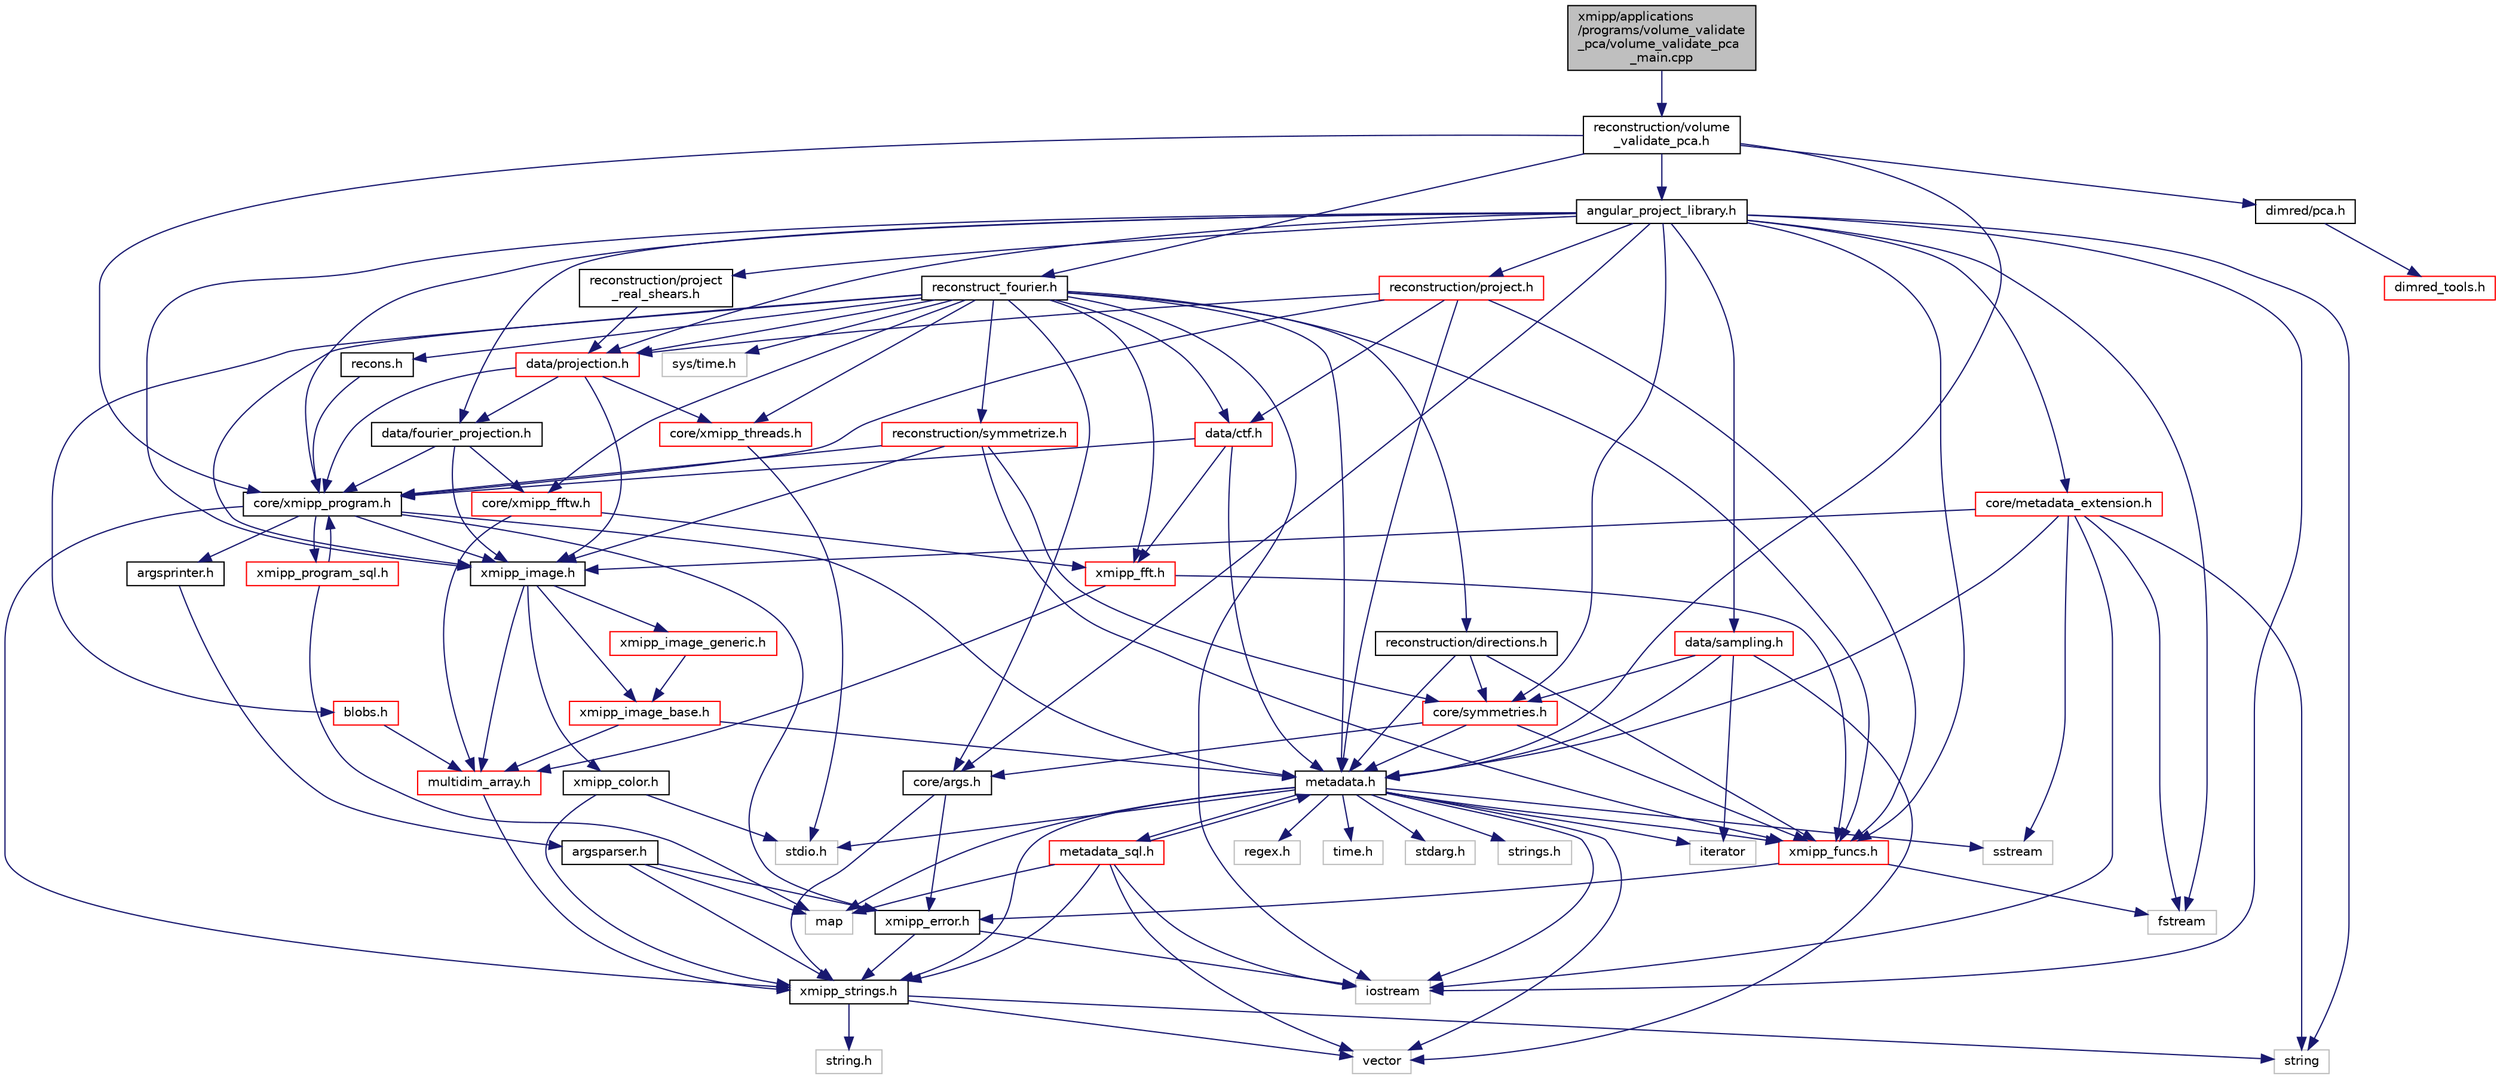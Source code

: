 digraph "xmipp/applications/programs/volume_validate_pca/volume_validate_pca_main.cpp"
{
  edge [fontname="Helvetica",fontsize="10",labelfontname="Helvetica",labelfontsize="10"];
  node [fontname="Helvetica",fontsize="10",shape=record];
  Node0 [label="xmipp/applications\l/programs/volume_validate\l_pca/volume_validate_pca\l_main.cpp",height=0.2,width=0.4,color="black", fillcolor="grey75", style="filled", fontcolor="black"];
  Node0 -> Node1 [color="midnightblue",fontsize="10",style="solid",fontname="Helvetica"];
  Node1 [label="reconstruction/volume\l_validate_pca.h",height=0.2,width=0.4,color="black", fillcolor="white", style="filled",URL="$volume__validate__pca_8h.html"];
  Node1 -> Node2 [color="midnightblue",fontsize="10",style="solid",fontname="Helvetica"];
  Node2 [label="core/xmipp_program.h",height=0.2,width=0.4,color="black", fillcolor="white", style="filled",URL="$xmipp__program_8h.html"];
  Node2 -> Node3 [color="midnightblue",fontsize="10",style="solid",fontname="Helvetica"];
  Node3 [label="argsprinter.h",height=0.2,width=0.4,color="black", fillcolor="white", style="filled",URL="$argsprinter_8h.html"];
  Node3 -> Node4 [color="midnightblue",fontsize="10",style="solid",fontname="Helvetica"];
  Node4 [label="argsparser.h",height=0.2,width=0.4,color="black", fillcolor="white", style="filled",URL="$argsparser_8h.html"];
  Node4 -> Node5 [color="midnightblue",fontsize="10",style="solid",fontname="Helvetica"];
  Node5 [label="map",height=0.2,width=0.4,color="grey75", fillcolor="white", style="filled"];
  Node4 -> Node6 [color="midnightblue",fontsize="10",style="solid",fontname="Helvetica"];
  Node6 [label="xmipp_error.h",height=0.2,width=0.4,color="black", fillcolor="white", style="filled",URL="$xmipp__error_8h.html"];
  Node6 -> Node7 [color="midnightblue",fontsize="10",style="solid",fontname="Helvetica"];
  Node7 [label="iostream",height=0.2,width=0.4,color="grey75", fillcolor="white", style="filled"];
  Node6 -> Node8 [color="midnightblue",fontsize="10",style="solid",fontname="Helvetica"];
  Node8 [label="xmipp_strings.h",height=0.2,width=0.4,color="black", fillcolor="white", style="filled",URL="$xmipp__strings_8h.html"];
  Node8 -> Node9 [color="midnightblue",fontsize="10",style="solid",fontname="Helvetica"];
  Node9 [label="vector",height=0.2,width=0.4,color="grey75", fillcolor="white", style="filled"];
  Node8 -> Node10 [color="midnightblue",fontsize="10",style="solid",fontname="Helvetica"];
  Node10 [label="string",height=0.2,width=0.4,color="grey75", fillcolor="white", style="filled"];
  Node8 -> Node11 [color="midnightblue",fontsize="10",style="solid",fontname="Helvetica"];
  Node11 [label="string.h",height=0.2,width=0.4,color="grey75", fillcolor="white", style="filled"];
  Node4 -> Node8 [color="midnightblue",fontsize="10",style="solid",fontname="Helvetica"];
  Node2 -> Node6 [color="midnightblue",fontsize="10",style="solid",fontname="Helvetica"];
  Node2 -> Node8 [color="midnightblue",fontsize="10",style="solid",fontname="Helvetica"];
  Node2 -> Node12 [color="midnightblue",fontsize="10",style="solid",fontname="Helvetica"];
  Node12 [label="metadata.h",height=0.2,width=0.4,color="black", fillcolor="white", style="filled",URL="$metadata_8h.html"];
  Node12 -> Node5 [color="midnightblue",fontsize="10",style="solid",fontname="Helvetica"];
  Node12 -> Node9 [color="midnightblue",fontsize="10",style="solid",fontname="Helvetica"];
  Node12 -> Node7 [color="midnightblue",fontsize="10",style="solid",fontname="Helvetica"];
  Node12 -> Node13 [color="midnightblue",fontsize="10",style="solid",fontname="Helvetica"];
  Node13 [label="iterator",height=0.2,width=0.4,color="grey75", fillcolor="white", style="filled"];
  Node12 -> Node14 [color="midnightblue",fontsize="10",style="solid",fontname="Helvetica"];
  Node14 [label="sstream",height=0.2,width=0.4,color="grey75", fillcolor="white", style="filled"];
  Node12 -> Node15 [color="midnightblue",fontsize="10",style="solid",fontname="Helvetica"];
  Node15 [label="time.h",height=0.2,width=0.4,color="grey75", fillcolor="white", style="filled"];
  Node12 -> Node16 [color="midnightblue",fontsize="10",style="solid",fontname="Helvetica"];
  Node16 [label="stdarg.h",height=0.2,width=0.4,color="grey75", fillcolor="white", style="filled"];
  Node12 -> Node17 [color="midnightblue",fontsize="10",style="solid",fontname="Helvetica"];
  Node17 [label="stdio.h",height=0.2,width=0.4,color="grey75", fillcolor="white", style="filled"];
  Node12 -> Node18 [color="midnightblue",fontsize="10",style="solid",fontname="Helvetica"];
  Node18 [label="strings.h",height=0.2,width=0.4,color="grey75", fillcolor="white", style="filled"];
  Node12 -> Node19 [color="midnightblue",fontsize="10",style="solid",fontname="Helvetica"];
  Node19 [label="regex.h",height=0.2,width=0.4,color="grey75", fillcolor="white", style="filled"];
  Node12 -> Node20 [color="midnightblue",fontsize="10",style="solid",fontname="Helvetica"];
  Node20 [label="xmipp_funcs.h",height=0.2,width=0.4,color="red", fillcolor="white", style="filled",URL="$xmipp__funcs_8h.html"];
  Node20 -> Node21 [color="midnightblue",fontsize="10",style="solid",fontname="Helvetica"];
  Node21 [label="fstream",height=0.2,width=0.4,color="grey75", fillcolor="white", style="filled"];
  Node20 -> Node6 [color="midnightblue",fontsize="10",style="solid",fontname="Helvetica"];
  Node12 -> Node8 [color="midnightblue",fontsize="10",style="solid",fontname="Helvetica"];
  Node12 -> Node33 [color="midnightblue",fontsize="10",style="solid",fontname="Helvetica"];
  Node33 [label="metadata_sql.h",height=0.2,width=0.4,color="red", fillcolor="white", style="filled",URL="$metadata__sql_8h.html"];
  Node33 -> Node7 [color="midnightblue",fontsize="10",style="solid",fontname="Helvetica"];
  Node33 -> Node5 [color="midnightblue",fontsize="10",style="solid",fontname="Helvetica"];
  Node33 -> Node8 [color="midnightblue",fontsize="10",style="solid",fontname="Helvetica"];
  Node33 -> Node9 [color="midnightblue",fontsize="10",style="solid",fontname="Helvetica"];
  Node33 -> Node12 [color="midnightblue",fontsize="10",style="solid",fontname="Helvetica"];
  Node2 -> Node37 [color="midnightblue",fontsize="10",style="solid",fontname="Helvetica"];
  Node37 [label="xmipp_image.h",height=0.2,width=0.4,color="black", fillcolor="white", style="filled",URL="$xmipp__image_8h.html"];
  Node37 -> Node38 [color="midnightblue",fontsize="10",style="solid",fontname="Helvetica"];
  Node38 [label="xmipp_image_base.h",height=0.2,width=0.4,color="red", fillcolor="white", style="filled",URL="$xmipp__image__base_8h.html"];
  Node38 -> Node40 [color="midnightblue",fontsize="10",style="solid",fontname="Helvetica"];
  Node40 [label="multidim_array.h",height=0.2,width=0.4,color="red", fillcolor="white", style="filled",URL="$multidim__array_8h.html"];
  Node40 -> Node8 [color="midnightblue",fontsize="10",style="solid",fontname="Helvetica"];
  Node38 -> Node12 [color="midnightblue",fontsize="10",style="solid",fontname="Helvetica"];
  Node37 -> Node77 [color="midnightblue",fontsize="10",style="solid",fontname="Helvetica"];
  Node77 [label="xmipp_image_generic.h",height=0.2,width=0.4,color="red", fillcolor="white", style="filled",URL="$xmipp__image__generic_8h.html"];
  Node77 -> Node38 [color="midnightblue",fontsize="10",style="solid",fontname="Helvetica"];
  Node37 -> Node78 [color="midnightblue",fontsize="10",style="solid",fontname="Helvetica"];
  Node78 [label="xmipp_color.h",height=0.2,width=0.4,color="black", fillcolor="white", style="filled",URL="$xmipp__color_8h.html"];
  Node78 -> Node17 [color="midnightblue",fontsize="10",style="solid",fontname="Helvetica"];
  Node78 -> Node8 [color="midnightblue",fontsize="10",style="solid",fontname="Helvetica"];
  Node37 -> Node40 [color="midnightblue",fontsize="10",style="solid",fontname="Helvetica"];
  Node2 -> Node79 [color="midnightblue",fontsize="10",style="solid",fontname="Helvetica"];
  Node79 [label="xmipp_program_sql.h",height=0.2,width=0.4,color="red", fillcolor="white", style="filled",URL="$xmipp__program__sql_8h.html"];
  Node79 -> Node5 [color="midnightblue",fontsize="10",style="solid",fontname="Helvetica"];
  Node79 -> Node2 [color="midnightblue",fontsize="10",style="solid",fontname="Helvetica"];
  Node1 -> Node12 [color="midnightblue",fontsize="10",style="solid",fontname="Helvetica"];
  Node1 -> Node80 [color="midnightblue",fontsize="10",style="solid",fontname="Helvetica"];
  Node80 [label="reconstruct_fourier.h",height=0.2,width=0.4,color="black", fillcolor="white", style="filled",URL="$reconstruct__fourier_8h.html"];
  Node80 -> Node7 [color="midnightblue",fontsize="10",style="solid",fontname="Helvetica"];
  Node80 -> Node81 [color="midnightblue",fontsize="10",style="solid",fontname="Helvetica"];
  Node81 [label="core/xmipp_fftw.h",height=0.2,width=0.4,color="red", fillcolor="white", style="filled",URL="$xmipp__fftw_8h.html"];
  Node81 -> Node40 [color="midnightblue",fontsize="10",style="solid",fontname="Helvetica"];
  Node81 -> Node83 [color="midnightblue",fontsize="10",style="solid",fontname="Helvetica"];
  Node83 [label="xmipp_fft.h",height=0.2,width=0.4,color="red", fillcolor="white", style="filled",URL="$xmipp__fft_8h.html"];
  Node83 -> Node40 [color="midnightblue",fontsize="10",style="solid",fontname="Helvetica"];
  Node83 -> Node20 [color="midnightblue",fontsize="10",style="solid",fontname="Helvetica"];
  Node80 -> Node20 [color="midnightblue",fontsize="10",style="solid",fontname="Helvetica"];
  Node80 -> Node37 [color="midnightblue",fontsize="10",style="solid",fontname="Helvetica"];
  Node80 -> Node84 [color="midnightblue",fontsize="10",style="solid",fontname="Helvetica"];
  Node84 [label="data/projection.h",height=0.2,width=0.4,color="red", fillcolor="white", style="filled",URL="$projection_8h.html"];
  Node84 -> Node37 [color="midnightblue",fontsize="10",style="solid",fontname="Helvetica"];
  Node84 -> Node85 [color="midnightblue",fontsize="10",style="solid",fontname="Helvetica"];
  Node85 [label="core/xmipp_threads.h",height=0.2,width=0.4,color="red", fillcolor="white", style="filled",URL="$xmipp__threads_8h.html"];
  Node85 -> Node17 [color="midnightblue",fontsize="10",style="solid",fontname="Helvetica"];
  Node84 -> Node2 [color="midnightblue",fontsize="10",style="solid",fontname="Helvetica"];
  Node84 -> Node93 [color="midnightblue",fontsize="10",style="solid",fontname="Helvetica"];
  Node93 [label="data/fourier_projection.h",height=0.2,width=0.4,color="black", fillcolor="white", style="filled",URL="$fourier__projection_8h.html"];
  Node93 -> Node37 [color="midnightblue",fontsize="10",style="solid",fontname="Helvetica"];
  Node93 -> Node2 [color="midnightblue",fontsize="10",style="solid",fontname="Helvetica"];
  Node93 -> Node81 [color="midnightblue",fontsize="10",style="solid",fontname="Helvetica"];
  Node80 -> Node85 [color="midnightblue",fontsize="10",style="solid",fontname="Helvetica"];
  Node80 -> Node90 [color="midnightblue",fontsize="10",style="solid",fontname="Helvetica"];
  Node90 [label="blobs.h",height=0.2,width=0.4,color="red", fillcolor="white", style="filled",URL="$blobs_8h.html"];
  Node90 -> Node40 [color="midnightblue",fontsize="10",style="solid",fontname="Helvetica"];
  Node80 -> Node12 [color="midnightblue",fontsize="10",style="solid",fontname="Helvetica"];
  Node80 -> Node94 [color="midnightblue",fontsize="10",style="solid",fontname="Helvetica"];
  Node94 [label="data/ctf.h",height=0.2,width=0.4,color="red", fillcolor="white", style="filled",URL="$ctf_8h.html"];
  Node94 -> Node2 [color="midnightblue",fontsize="10",style="solid",fontname="Helvetica"];
  Node94 -> Node12 [color="midnightblue",fontsize="10",style="solid",fontname="Helvetica"];
  Node94 -> Node83 [color="midnightblue",fontsize="10",style="solid",fontname="Helvetica"];
  Node80 -> Node88 [color="midnightblue",fontsize="10",style="solid",fontname="Helvetica"];
  Node88 [label="core/args.h",height=0.2,width=0.4,color="black", fillcolor="white", style="filled",URL="$args_8h.html"];
  Node88 -> Node8 [color="midnightblue",fontsize="10",style="solid",fontname="Helvetica"];
  Node88 -> Node6 [color="midnightblue",fontsize="10",style="solid",fontname="Helvetica"];
  Node80 -> Node83 [color="midnightblue",fontsize="10",style="solid",fontname="Helvetica"];
  Node80 -> Node95 [color="midnightblue",fontsize="10",style="solid",fontname="Helvetica"];
  Node95 [label="sys/time.h",height=0.2,width=0.4,color="grey75", fillcolor="white", style="filled"];
  Node80 -> Node96 [color="midnightblue",fontsize="10",style="solid",fontname="Helvetica"];
  Node96 [label="recons.h",height=0.2,width=0.4,color="black", fillcolor="white", style="filled",URL="$recons_8h.html"];
  Node96 -> Node2 [color="midnightblue",fontsize="10",style="solid",fontname="Helvetica"];
  Node80 -> Node97 [color="midnightblue",fontsize="10",style="solid",fontname="Helvetica"];
  Node97 [label="reconstruction/directions.h",height=0.2,width=0.4,color="black", fillcolor="white", style="filled",URL="$directions_8h.html"];
  Node97 -> Node20 [color="midnightblue",fontsize="10",style="solid",fontname="Helvetica"];
  Node97 -> Node12 [color="midnightblue",fontsize="10",style="solid",fontname="Helvetica"];
  Node97 -> Node98 [color="midnightblue",fontsize="10",style="solid",fontname="Helvetica"];
  Node98 [label="core/symmetries.h",height=0.2,width=0.4,color="red", fillcolor="white", style="filled",URL="$ore_2core_2symmetries_8h.html"];
  Node98 -> Node20 [color="midnightblue",fontsize="10",style="solid",fontname="Helvetica"];
  Node98 -> Node88 [color="midnightblue",fontsize="10",style="solid",fontname="Helvetica"];
  Node98 -> Node12 [color="midnightblue",fontsize="10",style="solid",fontname="Helvetica"];
  Node80 -> Node99 [color="midnightblue",fontsize="10",style="solid",fontname="Helvetica"];
  Node99 [label="reconstruction/symmetrize.h",height=0.2,width=0.4,color="red", fillcolor="white", style="filled",URL="$symmetrize_8h.html"];
  Node99 -> Node20 [color="midnightblue",fontsize="10",style="solid",fontname="Helvetica"];
  Node99 -> Node37 [color="midnightblue",fontsize="10",style="solid",fontname="Helvetica"];
  Node99 -> Node98 [color="midnightblue",fontsize="10",style="solid",fontname="Helvetica"];
  Node99 -> Node2 [color="midnightblue",fontsize="10",style="solid",fontname="Helvetica"];
  Node1 -> Node104 [color="midnightblue",fontsize="10",style="solid",fontname="Helvetica"];
  Node104 [label="angular_project_library.h",height=0.2,width=0.4,color="black", fillcolor="white", style="filled",URL="$angular__project__library_8h.html"];
  Node104 -> Node105 [color="midnightblue",fontsize="10",style="solid",fontname="Helvetica"];
  Node105 [label="data/sampling.h",height=0.2,width=0.4,color="red", fillcolor="white", style="filled",URL="$sampling_8h.html"];
  Node105 -> Node9 [color="midnightblue",fontsize="10",style="solid",fontname="Helvetica"];
  Node105 -> Node13 [color="midnightblue",fontsize="10",style="solid",fontname="Helvetica"];
  Node105 -> Node12 [color="midnightblue",fontsize="10",style="solid",fontname="Helvetica"];
  Node105 -> Node98 [color="midnightblue",fontsize="10",style="solid",fontname="Helvetica"];
  Node104 -> Node98 [color="midnightblue",fontsize="10",style="solid",fontname="Helvetica"];
  Node104 -> Node88 [color="midnightblue",fontsize="10",style="solid",fontname="Helvetica"];
  Node104 -> Node21 [color="midnightblue",fontsize="10",style="solid",fontname="Helvetica"];
  Node104 -> Node7 [color="midnightblue",fontsize="10",style="solid",fontname="Helvetica"];
  Node104 -> Node10 [color="midnightblue",fontsize="10",style="solid",fontname="Helvetica"];
  Node104 -> Node84 [color="midnightblue",fontsize="10",style="solid",fontname="Helvetica"];
  Node104 -> Node37 [color="midnightblue",fontsize="10",style="solid",fontname="Helvetica"];
  Node104 -> Node20 [color="midnightblue",fontsize="10",style="solid",fontname="Helvetica"];
  Node104 -> Node2 [color="midnightblue",fontsize="10",style="solid",fontname="Helvetica"];
  Node104 -> Node103 [color="midnightblue",fontsize="10",style="solid",fontname="Helvetica"];
  Node103 [label="core/metadata_extension.h",height=0.2,width=0.4,color="red", fillcolor="white", style="filled",URL="$metadata__extension_8h.html"];
  Node103 -> Node37 [color="midnightblue",fontsize="10",style="solid",fontname="Helvetica"];
  Node103 -> Node12 [color="midnightblue",fontsize="10",style="solid",fontname="Helvetica"];
  Node103 -> Node21 [color="midnightblue",fontsize="10",style="solid",fontname="Helvetica"];
  Node103 -> Node7 [color="midnightblue",fontsize="10",style="solid",fontname="Helvetica"];
  Node103 -> Node14 [color="midnightblue",fontsize="10",style="solid",fontname="Helvetica"];
  Node103 -> Node10 [color="midnightblue",fontsize="10",style="solid",fontname="Helvetica"];
  Node104 -> Node106 [color="midnightblue",fontsize="10",style="solid",fontname="Helvetica"];
  Node106 [label="reconstruction/project\l_real_shears.h",height=0.2,width=0.4,color="black", fillcolor="white", style="filled",URL="$project__real__shears_8h.html"];
  Node106 -> Node84 [color="midnightblue",fontsize="10",style="solid",fontname="Helvetica"];
  Node104 -> Node93 [color="midnightblue",fontsize="10",style="solid",fontname="Helvetica"];
  Node104 -> Node107 [color="midnightblue",fontsize="10",style="solid",fontname="Helvetica"];
  Node107 [label="reconstruction/project.h",height=0.2,width=0.4,color="red", fillcolor="white", style="filled",URL="$project_8h.html"];
  Node107 -> Node20 [color="midnightblue",fontsize="10",style="solid",fontname="Helvetica"];
  Node107 -> Node12 [color="midnightblue",fontsize="10",style="solid",fontname="Helvetica"];
  Node107 -> Node84 [color="midnightblue",fontsize="10",style="solid",fontname="Helvetica"];
  Node107 -> Node2 [color="midnightblue",fontsize="10",style="solid",fontname="Helvetica"];
  Node107 -> Node94 [color="midnightblue",fontsize="10",style="solid",fontname="Helvetica"];
  Node1 -> Node111 [color="midnightblue",fontsize="10",style="solid",fontname="Helvetica"];
  Node111 [label="dimred/pca.h",height=0.2,width=0.4,color="black", fillcolor="white", style="filled",URL="$dimred_2pca_8h.html"];
  Node111 -> Node112 [color="midnightblue",fontsize="10",style="solid",fontname="Helvetica"];
  Node112 [label="dimred_tools.h",height=0.2,width=0.4,color="red", fillcolor="white", style="filled",URL="$dimred__tools_8h.html"];
}
